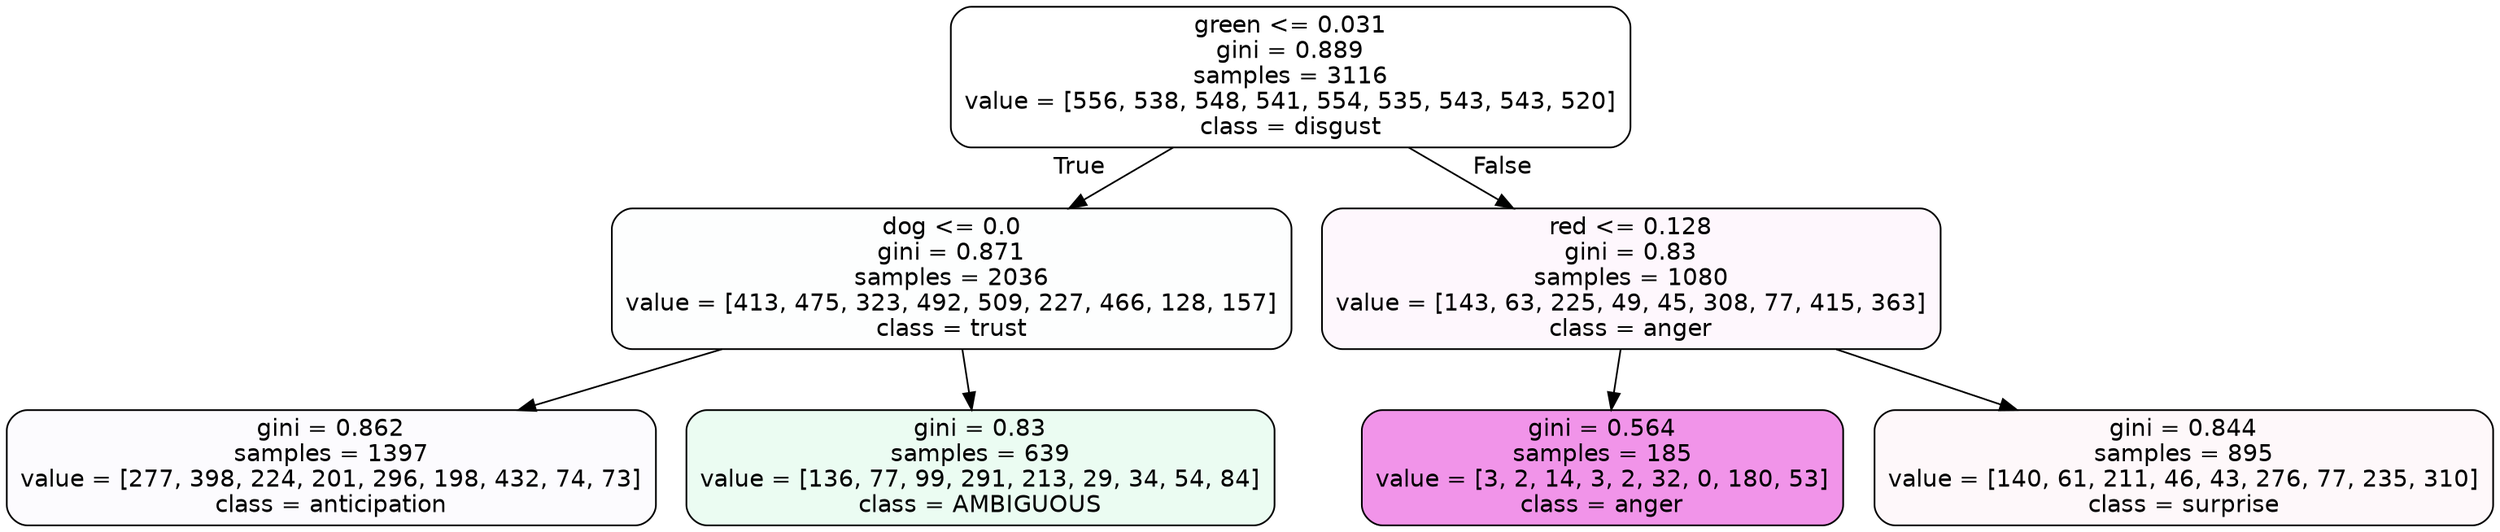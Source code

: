 digraph Tree {
node [shape=box, style="filled, rounded", color="black", fontname=helvetica] ;
edge [fontname=helvetica] ;
0 [label="green <= 0.031\ngini = 0.889\nsamples = 3116\nvalue = [556, 538, 548, 541, 554, 535, 543, 543, 520]\nclass = disgust", fillcolor="#e5813900"] ;
1 [label="dog <= 0.0\ngini = 0.871\nsamples = 2036\nvalue = [413, 475, 323, 492, 509, 227, 466, 128, 157]\nclass = trust", fillcolor="#39d7e502"] ;
0 -> 1 [labeldistance=2.5, labelangle=45, headlabel="True"] ;
2 [label="gini = 0.862\nsamples = 1397\nvalue = [277, 398, 224, 201, 296, 198, 432, 74, 73]\nclass = anticipation", fillcolor="#8139e505"] ;
1 -> 2 ;
3 [label="gini = 0.83\nsamples = 639\nvalue = [136, 77, 99, 291, 213, 29, 34, 54, 84]\nclass = AMBIGUOUS", fillcolor="#39e58119"] ;
1 -> 3 ;
4 [label="red <= 0.128\ngini = 0.83\nsamples = 1080\nvalue = [143, 63, 225, 49, 45, 308, 77, 415, 363]\nclass = anger", fillcolor="#e539d70a"] ;
0 -> 4 [labeldistance=2.5, labelangle=-45, headlabel="False"] ;
5 [label="gini = 0.564\nsamples = 185\nvalue = [3, 2, 14, 3, 2, 32, 0, 180, 53]\nclass = anger", fillcolor="#e539d789"] ;
4 -> 5 ;
6 [label="gini = 0.844\nsamples = 895\nvalue = [140, 61, 211, 46, 43, 276, 77, 235, 310]\nclass = surprise", fillcolor="#e5396408"] ;
4 -> 6 ;
}
